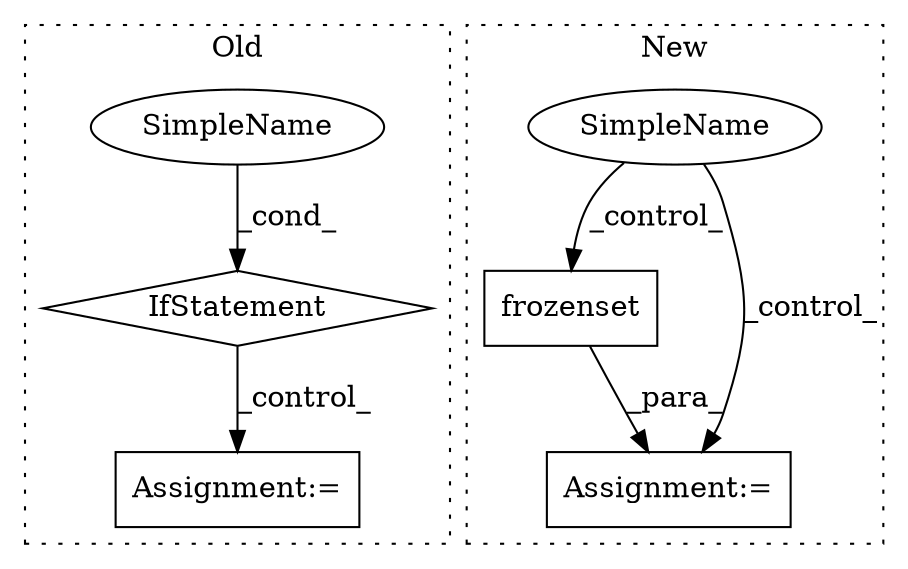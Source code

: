 digraph G {
subgraph cluster0 {
1 [label="IfStatement" a="25" s="2999,3012" l="4,2" shape="diamond"];
3 [label="Assignment:=" a="7" s="3023" l="1" shape="box"];
4 [label="SimpleName" a="42" s="" l="" shape="ellipse"];
label = "Old";
style="dotted";
}
subgraph cluster1 {
2 [label="frozenset" a="32" s="3244" l="11" shape="box"];
5 [label="Assignment:=" a="7" s="3243" l="1" shape="box"];
6 [label="SimpleName" a="42" s="" l="" shape="ellipse"];
label = "New";
style="dotted";
}
1 -> 3 [label="_control_"];
2 -> 5 [label="_para_"];
4 -> 1 [label="_cond_"];
6 -> 2 [label="_control_"];
6 -> 5 [label="_control_"];
}